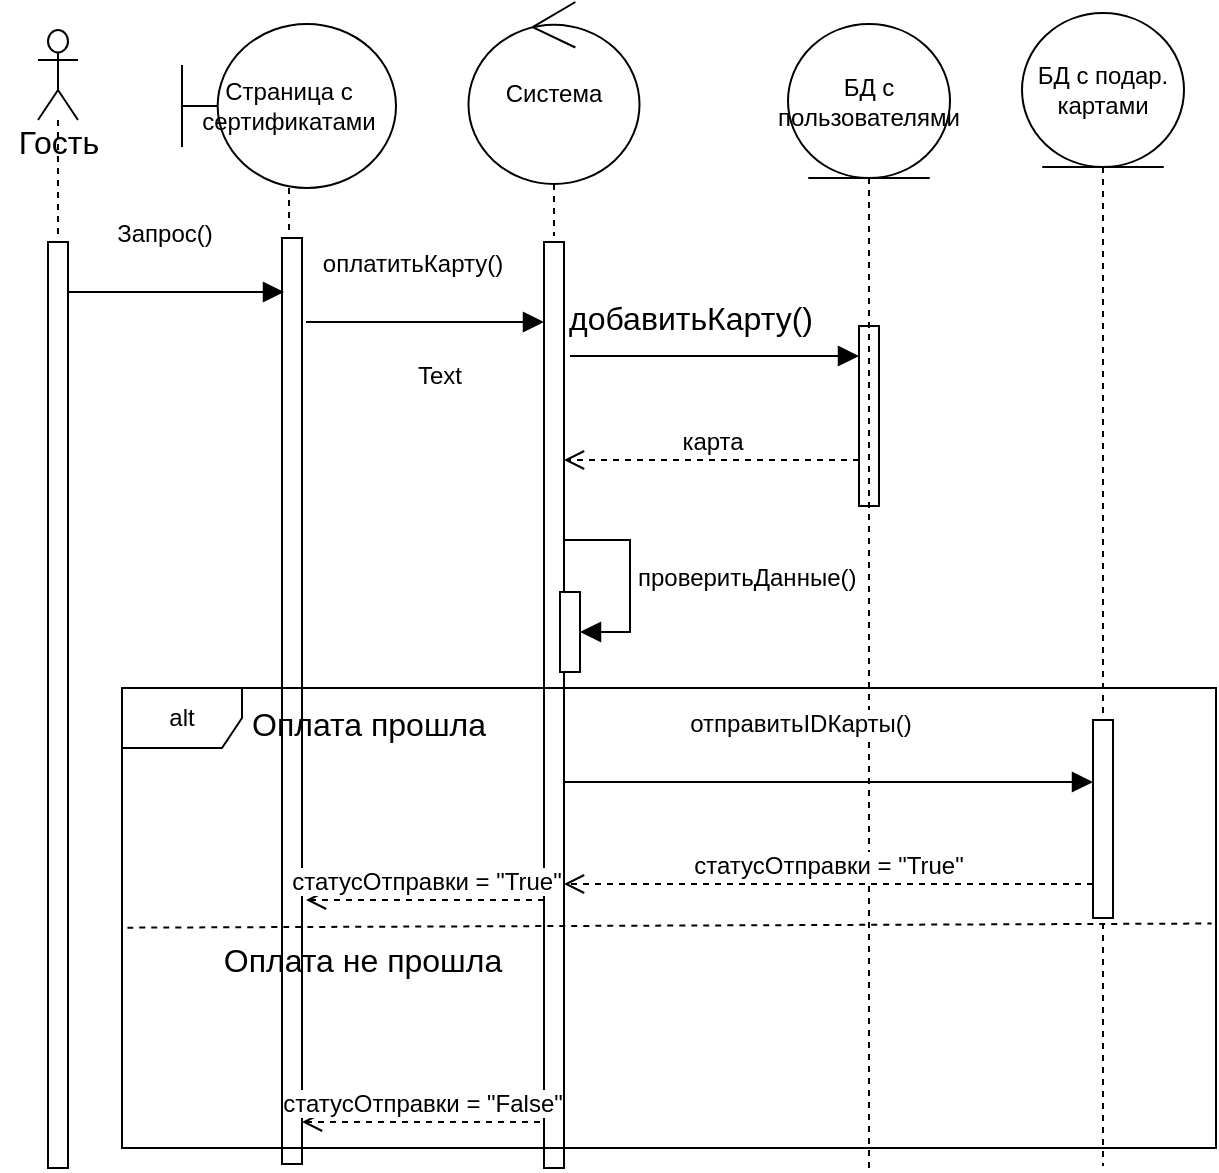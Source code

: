 <mxfile version="26.1.1">
  <diagram name="Страница — 1" id="PAI2GlvYF38sUl3b4HfJ">
    <mxGraphModel dx="1495" dy="2155" grid="0" gridSize="10" guides="1" tooltips="1" connect="1" arrows="1" fold="1" page="0" pageScale="1" pageWidth="827" pageHeight="1169" math="0" shadow="0">
      <root>
        <mxCell id="0" />
        <mxCell id="1" parent="0" />
        <mxCell id="HFBsi6nfILItUUen_1vQ-6" value="" style="html=1;points=[[0,0,0,0,5],[0,1,0,0,-5],[1,0,0,0,5],[1,1,0,0,-5]];perimeter=orthogonalPerimeter;outlineConnect=0;targetShapes=umlLifeline;portConstraint=eastwest;newEdgeStyle={&quot;curved&quot;:0,&quot;rounded&quot;:0};" vertex="1" parent="1">
          <mxGeometry x="-607" y="-883" width="10" height="463" as="geometry" />
        </mxCell>
        <mxCell id="HFBsi6nfILItUUen_1vQ-7" value="" style="html=1;points=[[0,0,0,0,5],[0,1,0,0,-5],[1,0,0,0,5],[1,1,0,0,-5]];perimeter=orthogonalPerimeter;outlineConnect=0;targetShapes=umlLifeline;portConstraint=eastwest;newEdgeStyle={&quot;curved&quot;:0,&quot;rounded&quot;:0};" vertex="1" parent="1">
          <mxGeometry x="-490" y="-885" width="10" height="463" as="geometry" />
        </mxCell>
        <mxCell id="HFBsi6nfILItUUen_1vQ-8" value="" style="html=1;points=[[0,0,0,0,5],[0,1,0,0,-5],[1,0,0,0,5],[1,1,0,0,-5]];perimeter=orthogonalPerimeter;outlineConnect=0;targetShapes=umlLifeline;portConstraint=eastwest;newEdgeStyle={&quot;curved&quot;:0,&quot;rounded&quot;:0};" vertex="1" parent="1">
          <mxGeometry x="-359" y="-883" width="10" height="463" as="geometry" />
        </mxCell>
        <mxCell id="HFBsi6nfILItUUen_1vQ-9" value="" style="html=1;points=[[0,0,0,0,5],[0,1,0,0,-5],[1,0,0,0,5],[1,1,0,0,-5]];perimeter=orthogonalPerimeter;outlineConnect=0;targetShapes=umlLifeline;portConstraint=eastwest;newEdgeStyle={&quot;curved&quot;:0,&quot;rounded&quot;:0};" vertex="1" parent="1">
          <mxGeometry x="-201.5" y="-841" width="10" height="90" as="geometry" />
        </mxCell>
        <mxCell id="HFBsi6nfILItUUen_1vQ-10" value="" style="shape=umlLifeline;perimeter=lifelinePerimeter;whiteSpace=wrap;html=1;container=1;dropTarget=0;collapsible=0;recursiveResize=0;outlineConnect=0;portConstraint=eastwest;newEdgeStyle={&quot;curved&quot;:0,&quot;rounded&quot;:0};participant=umlActor;size=45;" vertex="1" parent="1">
          <mxGeometry x="-612" y="-989" width="20" height="104" as="geometry" />
        </mxCell>
        <mxCell id="HFBsi6nfILItUUen_1vQ-11" value="Страница с сертификатами" style="shape=umlLifeline;perimeter=lifelinePerimeter;whiteSpace=wrap;html=1;container=1;dropTarget=0;collapsible=0;recursiveResize=0;outlineConnect=0;portConstraint=eastwest;newEdgeStyle={&quot;curved&quot;:0,&quot;rounded&quot;:0};participant=umlBoundary;size=82;" vertex="1" parent="1">
          <mxGeometry x="-540" y="-992" width="107" height="104" as="geometry" />
        </mxCell>
        <mxCell id="HFBsi6nfILItUUen_1vQ-12" value="Система" style="shape=umlLifeline;perimeter=lifelinePerimeter;whiteSpace=wrap;html=1;container=1;dropTarget=0;collapsible=0;recursiveResize=0;outlineConnect=0;portConstraint=eastwest;newEdgeStyle={&quot;curved&quot;:0,&quot;rounded&quot;:0};participant=umlControl;size=91;" vertex="1" parent="1">
          <mxGeometry x="-396.75" y="-1003" width="85.5" height="117" as="geometry" />
        </mxCell>
        <mxCell id="HFBsi6nfILItUUen_1vQ-13" value="БД с пользователями" style="shape=umlLifeline;perimeter=lifelinePerimeter;whiteSpace=wrap;html=1;container=1;dropTarget=0;collapsible=0;recursiveResize=0;outlineConnect=0;portConstraint=eastwest;newEdgeStyle={&quot;curved&quot;:0,&quot;rounded&quot;:0};participant=umlEntity;size=77;" vertex="1" parent="1">
          <mxGeometry x="-237" y="-992" width="81" height="573" as="geometry" />
        </mxCell>
        <mxCell id="HFBsi6nfILItUUen_1vQ-14" value="БД с подар.&lt;div&gt;картами&lt;/div&gt;" style="shape=umlLifeline;perimeter=lifelinePerimeter;whiteSpace=wrap;html=1;container=1;dropTarget=0;collapsible=0;recursiveResize=0;outlineConnect=0;portConstraint=eastwest;newEdgeStyle={&quot;curved&quot;:0,&quot;rounded&quot;:0};participant=umlEntity;size=77;" vertex="1" parent="1">
          <mxGeometry x="-120" y="-997.5" width="81" height="576.5" as="geometry" />
        </mxCell>
        <mxCell id="HFBsi6nfILItUUen_1vQ-16" value="" style="html=1;points=[[0,0,0,0,5],[0,1,0,0,-5],[1,0,0,0,5],[1,1,0,0,-5]];perimeter=orthogonalPerimeter;outlineConnect=0;targetShapes=umlLifeline;portConstraint=eastwest;newEdgeStyle={&quot;curved&quot;:0,&quot;rounded&quot;:0};" vertex="1" parent="1">
          <mxGeometry x="-84.5" y="-644" width="10" height="99" as="geometry" />
        </mxCell>
        <mxCell id="HFBsi6nfILItUUen_1vQ-21" value="Запрос()" style="html=1;verticalAlign=bottom;endArrow=block;curved=0;rounded=0;fontSize=12;startSize=8;endSize=8;" edge="1" parent="1">
          <mxGeometry x="-0.111" y="20" width="80" relative="1" as="geometry">
            <mxPoint x="-597" y="-858" as="sourcePoint" />
            <mxPoint x="-489" y="-858" as="targetPoint" />
            <Array as="points" />
            <mxPoint as="offset" />
          </mxGeometry>
        </mxCell>
        <mxCell id="HFBsi6nfILItUUen_1vQ-22" value="оплатитьКарту()" style="html=1;verticalAlign=bottom;endArrow=block;curved=0;rounded=0;fontSize=12;startSize=8;endSize=8;" edge="1" parent="1">
          <mxGeometry x="-0.111" y="20" width="80" relative="1" as="geometry">
            <mxPoint x="-478.0" y="-843" as="sourcePoint" />
            <mxPoint x="-359" y="-843" as="targetPoint" />
            <Array as="points" />
            <mxPoint as="offset" />
          </mxGeometry>
        </mxCell>
        <mxCell id="HFBsi6nfILItUUen_1vQ-23" value="" style="html=1;verticalAlign=bottom;endArrow=block;curved=0;rounded=0;fontSize=12;startSize=8;endSize=8;" edge="1" parent="1" target="HFBsi6nfILItUUen_1vQ-9">
          <mxGeometry x="-0.111" y="20" width="80" relative="1" as="geometry">
            <mxPoint x="-346" y="-826.0" as="sourcePoint" />
            <mxPoint x="-212" y="-826.0" as="targetPoint" />
            <Array as="points" />
            <mxPoint as="offset" />
          </mxGeometry>
        </mxCell>
        <mxCell id="HFBsi6nfILItUUen_1vQ-24" value="добавитьКарту()" style="text;html=1;align=center;verticalAlign=middle;resizable=0;points=[];autosize=1;strokeColor=none;fillColor=none;fontSize=16;" vertex="1" parent="1">
          <mxGeometry x="-356.5" y="-860.5" width="140" height="31" as="geometry" />
        </mxCell>
        <mxCell id="HFBsi6nfILItUUen_1vQ-25" value="карта" style="html=1;verticalAlign=bottom;endArrow=open;dashed=1;endSize=8;curved=0;rounded=0;fontSize=12;" edge="1" parent="1">
          <mxGeometry relative="1" as="geometry">
            <mxPoint x="-201.5" y="-774" as="sourcePoint" />
            <mxPoint x="-349" y="-774" as="targetPoint" />
          </mxGeometry>
        </mxCell>
        <mxCell id="HFBsi6nfILItUUen_1vQ-27" value="" style="html=1;points=[[0,0,0,0,5],[0,1,0,0,-5],[1,0,0,0,5],[1,1,0,0,-5]];perimeter=orthogonalPerimeter;outlineConnect=0;targetShapes=umlLifeline;portConstraint=eastwest;newEdgeStyle={&quot;curved&quot;:0,&quot;rounded&quot;:0};" vertex="1" parent="1">
          <mxGeometry x="-351" y="-708" width="10" height="40" as="geometry" />
        </mxCell>
        <mxCell id="HFBsi6nfILItUUen_1vQ-28" value="проверитьДанные()" style="html=1;align=left;spacingLeft=2;endArrow=block;rounded=0;edgeStyle=orthogonalEdgeStyle;curved=0;rounded=0;fontSize=12;startSize=8;endSize=8;" edge="1" target="HFBsi6nfILItUUen_1vQ-27" parent="1" source="HFBsi6nfILItUUen_1vQ-8">
          <mxGeometry relative="1" as="geometry">
            <mxPoint x="-346" y="-728" as="sourcePoint" />
            <Array as="points">
              <mxPoint x="-316" y="-734" />
              <mxPoint x="-316" y="-688" />
            </Array>
          </mxGeometry>
        </mxCell>
        <mxCell id="HFBsi6nfILItUUen_1vQ-29" value="alt" style="shape=umlFrame;whiteSpace=wrap;html=1;pointerEvents=0;" vertex="1" parent="1">
          <mxGeometry x="-570" y="-660" width="547" height="230" as="geometry" />
        </mxCell>
        <mxCell id="HFBsi6nfILItUUen_1vQ-30" value="отправитьIDКарты()" style="html=1;verticalAlign=bottom;endArrow=block;curved=0;rounded=0;fontSize=12;startSize=8;endSize=8;" edge="1" parent="1">
          <mxGeometry x="-0.111" y="20" width="80" relative="1" as="geometry">
            <mxPoint x="-349" y="-613.0" as="sourcePoint" />
            <mxPoint x="-84.5" y="-613.0" as="targetPoint" />
            <Array as="points" />
            <mxPoint as="offset" />
          </mxGeometry>
        </mxCell>
        <mxCell id="HFBsi6nfILItUUen_1vQ-31" value="статусОтправки = &quot;True&quot;" style="html=1;verticalAlign=bottom;endArrow=open;dashed=1;endSize=8;curved=0;rounded=0;fontSize=12;" edge="1" parent="1" source="HFBsi6nfILItUUen_1vQ-16" target="HFBsi6nfILItUUen_1vQ-8">
          <mxGeometry relative="1" as="geometry">
            <mxPoint x="-132.5" y="-563" as="sourcePoint" />
            <mxPoint x="-280" y="-563" as="targetPoint" />
            <Array as="points">
              <mxPoint x="-114" y="-562" />
            </Array>
          </mxGeometry>
        </mxCell>
        <mxCell id="HFBsi6nfILItUUen_1vQ-32" value="" style="endArrow=none;dashed=1;html=1;rounded=0;fontSize=12;startSize=8;endSize=8;curved=1;exitX=0.005;exitY=0.521;exitDx=0;exitDy=0;exitPerimeter=0;entryX=0.996;entryY=0.512;entryDx=0;entryDy=0;entryPerimeter=0;" edge="1" parent="1" source="HFBsi6nfILItUUen_1vQ-29" target="HFBsi6nfILItUUen_1vQ-29">
          <mxGeometry width="50" height="50" relative="1" as="geometry">
            <mxPoint x="-312" y="-628" as="sourcePoint" />
            <mxPoint x="-262" y="-678" as="targetPoint" />
          </mxGeometry>
        </mxCell>
        <mxCell id="HFBsi6nfILItUUen_1vQ-33" value="Оплата прошла" style="text;html=1;align=center;verticalAlign=middle;resizable=0;points=[];autosize=1;strokeColor=none;fillColor=none;fontSize=16;" vertex="1" parent="1">
          <mxGeometry x="-515" y="-658" width="135" height="31" as="geometry" />
        </mxCell>
        <mxCell id="HFBsi6nfILItUUen_1vQ-34" value="Оплата не прошла" style="text;html=1;align=center;verticalAlign=middle;resizable=0;points=[];autosize=1;strokeColor=none;fillColor=none;fontSize=16;" vertex="1" parent="1">
          <mxGeometry x="-529" y="-540" width="157" height="31" as="geometry" />
        </mxCell>
        <mxCell id="HFBsi6nfILItUUen_1vQ-36" value="статусОтправки = &quot;True&quot;" style="html=1;verticalAlign=bottom;endArrow=open;dashed=1;endSize=8;curved=0;rounded=0;fontSize=12;" edge="1" parent="1">
          <mxGeometry relative="1" as="geometry">
            <mxPoint x="-359" y="-554" as="sourcePoint" />
            <mxPoint x="-478.0" y="-554.0" as="targetPoint" />
          </mxGeometry>
        </mxCell>
        <mxCell id="HFBsi6nfILItUUen_1vQ-37" value="статусОтправки = &quot;False&quot;" style="html=1;verticalAlign=bottom;endArrow=open;dashed=1;endSize=8;curved=0;rounded=0;fontSize=12;" edge="1" parent="1">
          <mxGeometry relative="1" as="geometry">
            <mxPoint x="-361" y="-443" as="sourcePoint" />
            <mxPoint x="-480.0" y="-443.0" as="targetPoint" />
          </mxGeometry>
        </mxCell>
        <mxCell id="HFBsi6nfILItUUen_1vQ-38" value="Text" style="text;html=1;align=center;verticalAlign=middle;whiteSpace=wrap;rounded=0;" vertex="1" parent="1">
          <mxGeometry x="-441" y="-831" width="60" height="30" as="geometry" />
        </mxCell>
        <mxCell id="HFBsi6nfILItUUen_1vQ-39" value="Гость" style="text;html=1;align=center;verticalAlign=middle;resizable=0;points=[];autosize=1;strokeColor=none;fillColor=none;fontSize=16;" vertex="1" parent="1">
          <mxGeometry x="-631" y="-949" width="58" height="31" as="geometry" />
        </mxCell>
      </root>
    </mxGraphModel>
  </diagram>
</mxfile>
